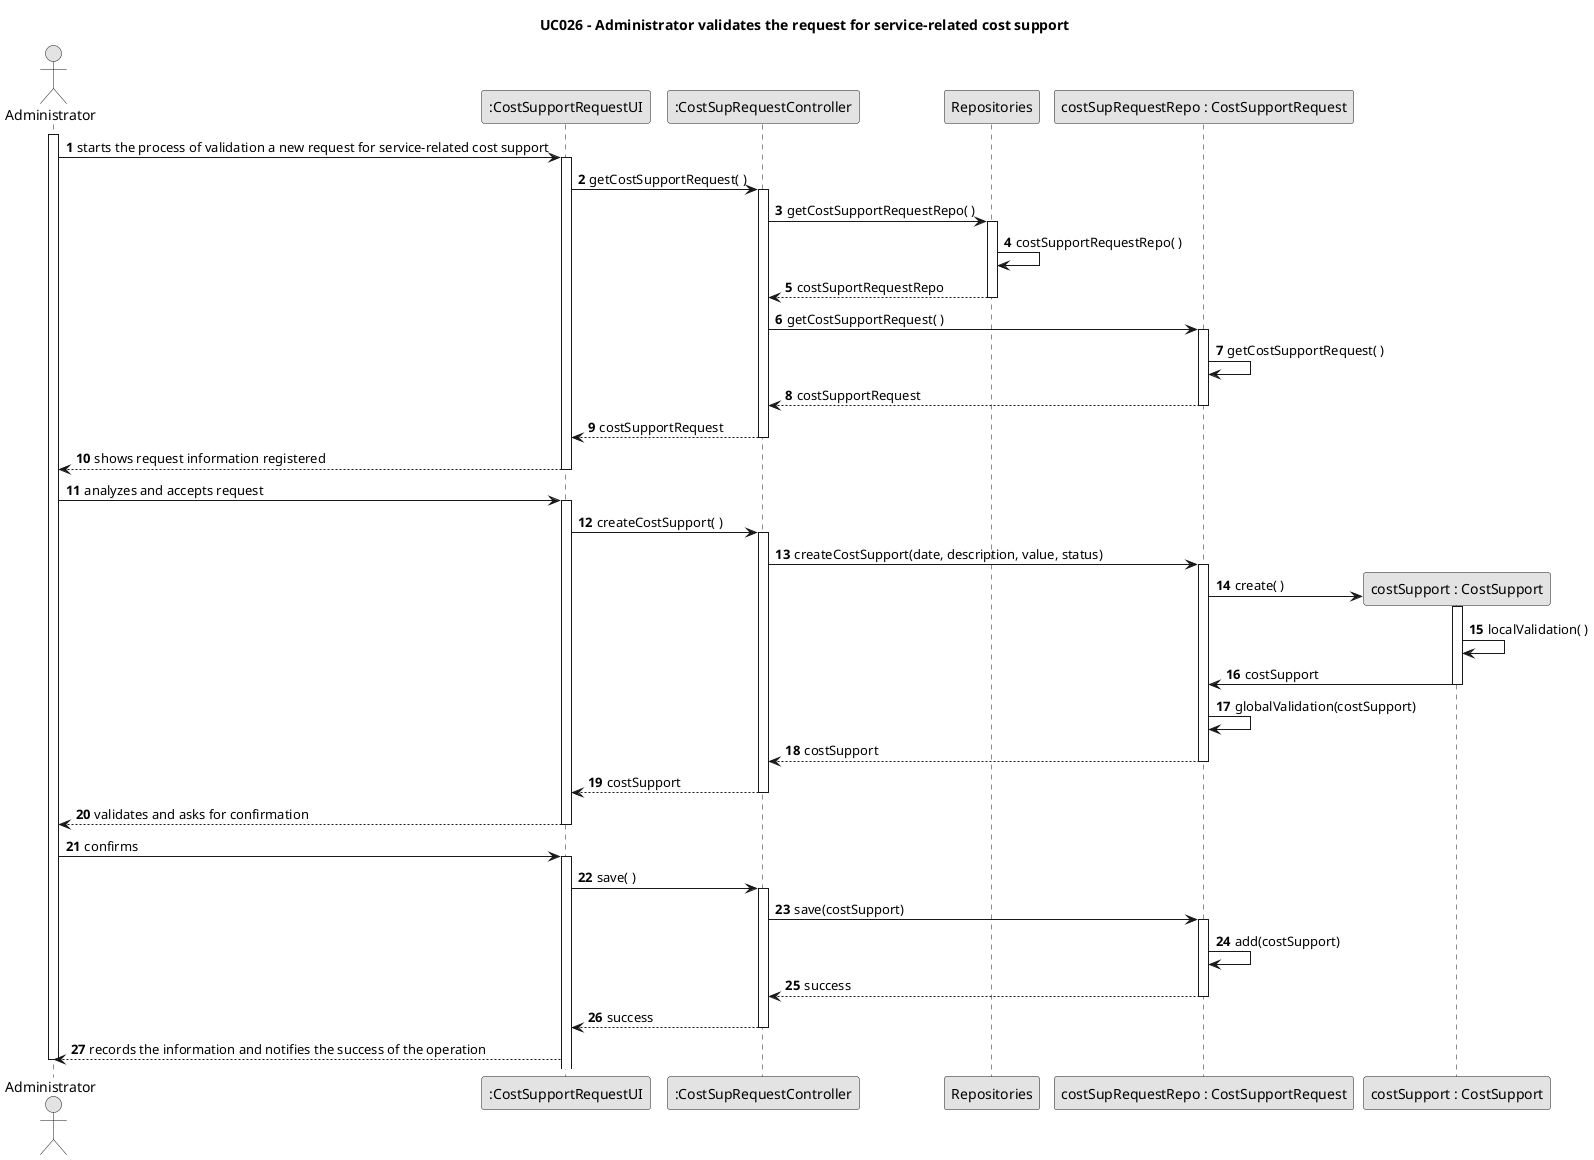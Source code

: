 @startuml
skinparam monochrome true
skinparam packageStyle rectangle
skinparam shadowing false

title UC026 - Administrator validates the request for service-related cost support

autonumber

actor Administrator as admin
participant ":CostSupportRequestUI" as ui
participant ":CostSupRequestController" as ctrl
participant Repositories as repo
participant "costSupRequestRepo : CostSupportRequest" as costRepo
participant "costSupport : CostSupport" as costSupport

activate admin
    admin -> ui : starts the process of validation a new request for service-related cost support
    activate ui
        ui -> ctrl : getCostSupportRequest( )
        activate ctrl
            ctrl -> repo : getCostSupportRequestRepo( )
            activate repo
                repo -> repo : costSupportRequestRepo( )
                repo --> ctrl : costSuportRequestRepo
            deactivate repo
            ctrl -> costRepo : getCostSupportRequest( )
            activate costRepo
                costRepo -> costRepo : getCostSupportRequest( )
                costRepo --> ctrl : costSupportRequest
            deactivate costRepo
            ctrl --> ui : costSupportRequest
        deactivate ctrl
        ui --> admin : shows request information registered
    deactivate ui
    admin -> ui : analyzes and accepts request
    activate ui
        ui -> ctrl : createCostSupport( )
        activate ctrl
            ctrl -> costRepo : createCostSupport(date, description, value, status)
            activate costRepo
                costRepo -> costSupport** : create( )
                activate costSupport
                    costSupport -> costSupport : localValidation( )
                    costSupport -> costRepo : costSupport
                deactivate costSupport
                costRepo -> costRepo : globalValidation(costSupport)
                costRepo --> ctrl : costSupport
            deactivate costRepo
            ctrl --> ui : costSupport
        deactivate ctrl
        ui --> admin : validates and asks for confirmation
    deactivate ui
    admin -> ui : confirms
    activate ui
        ui -> ctrl : save( )
        activate ctrl
            ctrl -> costRepo : save(costSupport)
            activate costRepo
                costRepo -> costRepo : add(costSupport)
                costRepo --> ctrl : success
            deactivate costRepo
            ctrl --> ui : success
        deactivate ctrl
        ui --> admin : records the information and notifies the success of the operation
deactivate admin

@enduml
